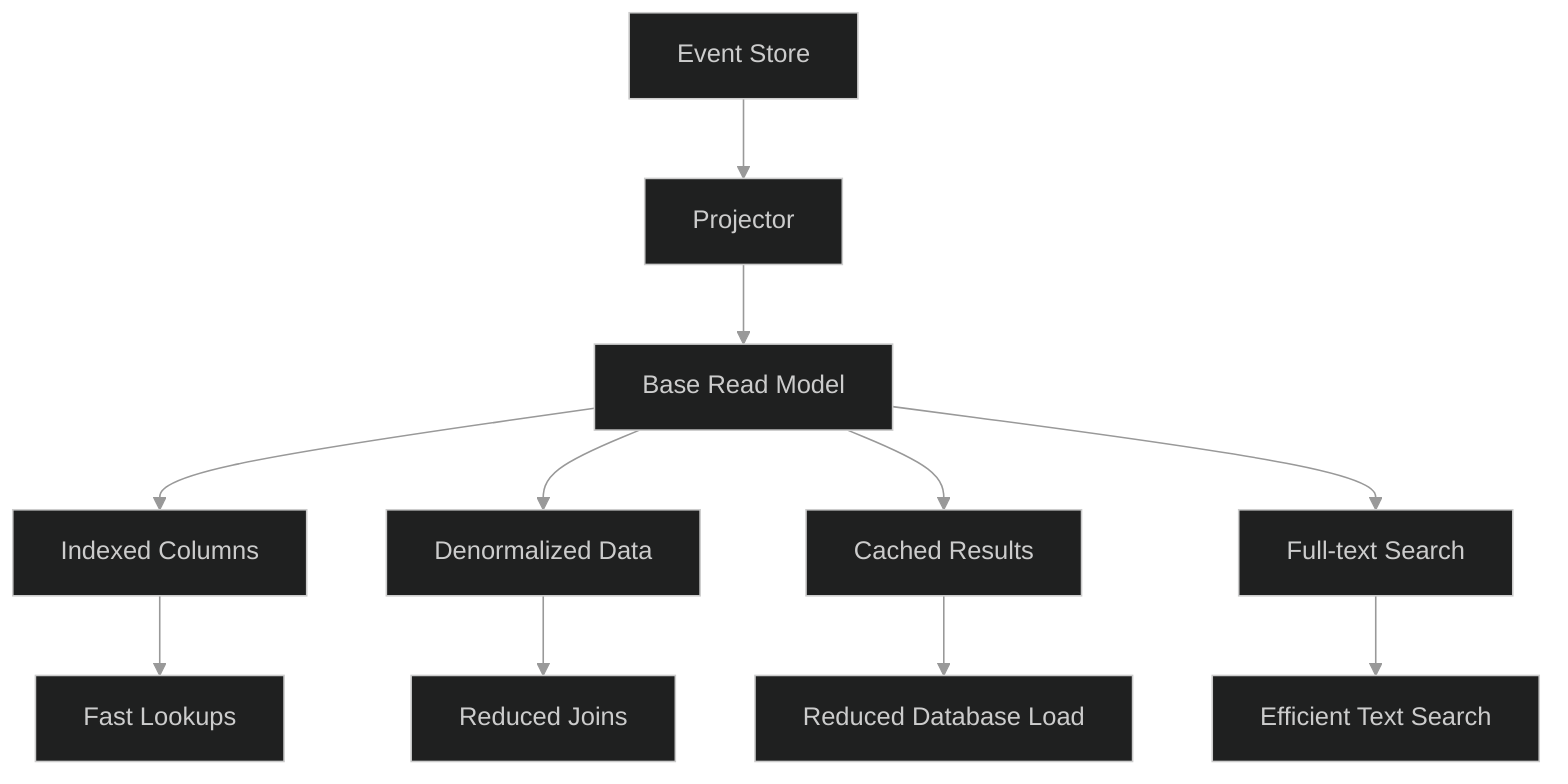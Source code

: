 %%{init: {'theme': 'dark', 'themeVariables': { 'primaryColor': '#2a2a2a', 'primaryTextColor': '#ffffff', 'primaryBorderColor': '#555555', 'lineColor': '#999999', 'secondaryColor': '#252525', 'tertiaryColor': '#333333' }}}%%
flowchart TD
    A[Event Store] --> B[Projector]
    B --> C[Base Read Model]
    C --> D[Indexed Columns]
    C --> E[Denormalized Data]
    C --> F[Cached Results]
    C --> G[Full-text Search]
    D --> H[Fast Lookups]
    E --> I[Reduced Joins]
    F --> J[Reduced Database Load]
    G --> K[Efficient Text Search]